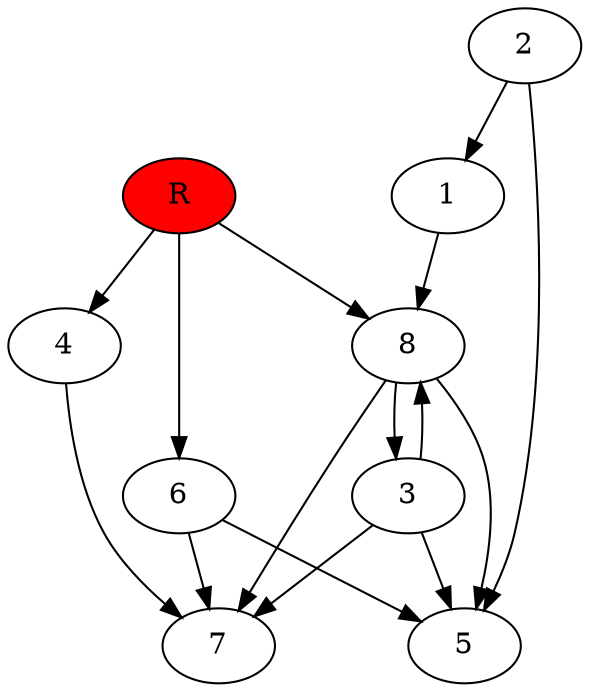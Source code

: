 digraph prb18024 {
	1
	2
	3
	4
	5
	6
	7
	8
	R [fillcolor="#ff0000" style=filled]
	1 -> 8
	2 -> 1
	2 -> 5
	3 -> 5
	3 -> 7
	3 -> 8
	4 -> 7
	6 -> 5
	6 -> 7
	8 -> 3
	8 -> 5
	8 -> 7
	R -> 4
	R -> 6
	R -> 8
}
